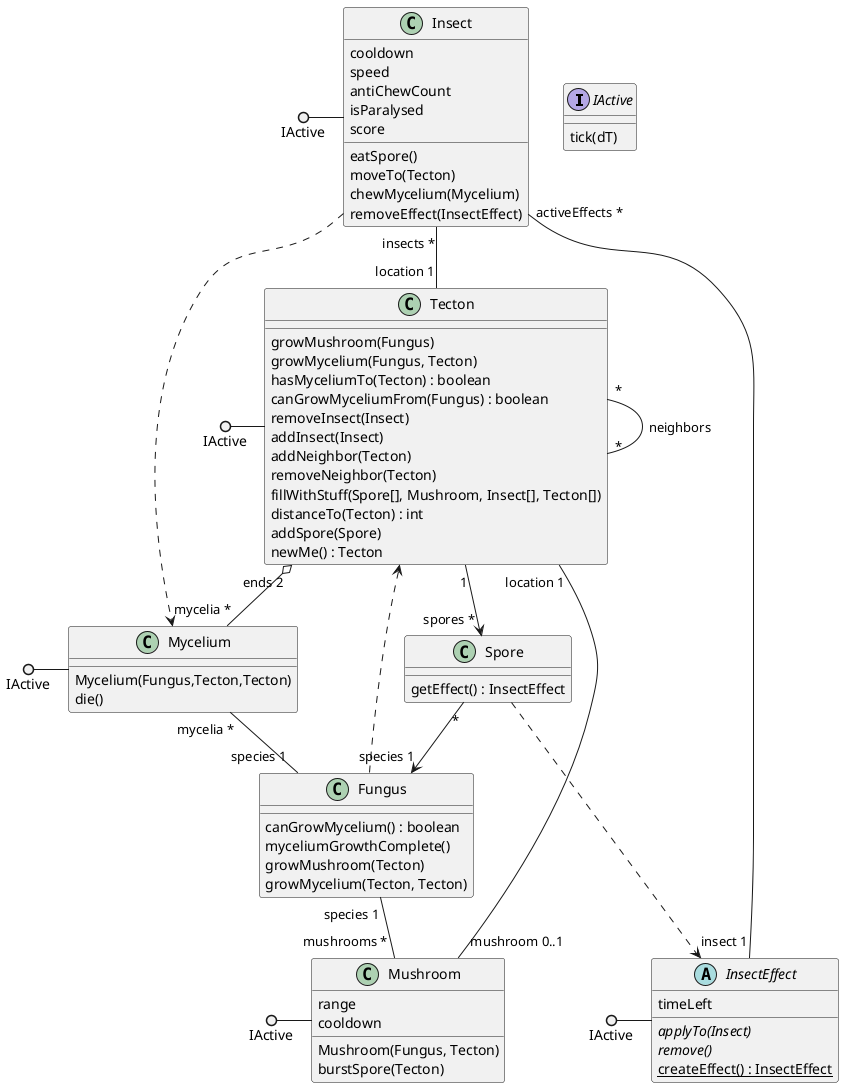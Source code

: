 @startuml classes
interface IActive {
    tick(dT)
}
class Tecton {
    growMushroom(Fungus)
    growMycelium(Fungus, Tecton)
    hasMyceliumTo(Tecton) : boolean
    canGrowMyceliumFrom(Fungus) : boolean
    removeInsect(Insect)
    addInsect(Insect)
    addNeighbor(Tecton)
    removeNeighbor(Tecton)
    fillWithStuff(Spore[], Mushroom, Insect[], Tecton[])
    distanceTo(Tecton) : int
    addSpore(Spore)
    newMe() : Tecton
}
class Fungus {
    canGrowMycelium() : boolean
    myceliumGrowthComplete()
    growMushroom(Tecton)
    growMycelium(Tecton, Tecton)
}
class Mycelium {
    Mycelium(Fungus,Tecton,Tecton)
    die()
}
class Mushroom {
    range
    cooldown
    Mushroom(Fungus, Tecton)
    burstSpore(Tecton)
}
class Spore {
    getEffect() : InsectEffect
}
class Insect {
    cooldown
    speed
    antiChewCount
    isParalysed
    score
    eatSpore()
    moveTo(Tecton)
    chewMycelium(Mycelium)
    removeEffect(InsectEffect)
}
abstract InsectEffect {
    timeLeft
    {abstract} applyTo(Insect)
    {abstract} remove()
    {static} createEffect() : InsectEffect
}

IActive ()- Tecton
IActive ()- Mushroom
IActive ()- Mycelium
IActive ()- Insect
IActive ()- InsectEffect

Tecton "*" -- "*" Tecton : neighbors
Tecton "ends 2" o-- "mycelia *" Mycelium
Tecton "1" --> "spores *" Spore
Tecton "location 1" -- "mushroom 0..1" Mushroom

Mycelium "mycelia *" -- "species 1" Fungus
Insect "activeEffects *" -- "insect 1" InsectEffect
Insect "insects *" -- "location 1" Tecton
Fungus "species 1" -- "mushrooms *" Mushroom
Spore "*" --> "species 1" Fungus

Fungus ...> Tecton
Spore ...> InsectEffect
Insect ...> Mycelium

@enduml